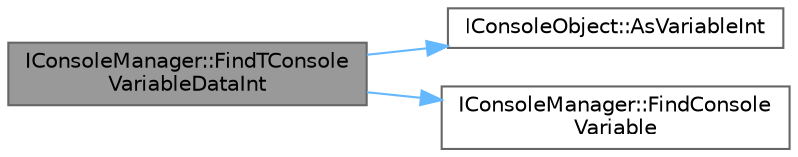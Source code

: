 digraph "IConsoleManager::FindTConsoleVariableDataInt"
{
 // INTERACTIVE_SVG=YES
 // LATEX_PDF_SIZE
  bgcolor="transparent";
  edge [fontname=Helvetica,fontsize=10,labelfontname=Helvetica,labelfontsize=10];
  node [fontname=Helvetica,fontsize=10,shape=box,height=0.2,width=0.4];
  rankdir="LR";
  Node1 [id="Node000001",label="IConsoleManager::FindTConsole\lVariableDataInt",height=0.2,width=0.4,color="gray40", fillcolor="grey60", style="filled", fontcolor="black",tooltip="Find a typed console variable (faster access to the value, no virtual function call)"];
  Node1 -> Node2 [id="edge1_Node000001_Node000002",color="steelblue1",style="solid",tooltip=" "];
  Node2 [id="Node000002",label="IConsoleObject::AsVariableInt",height=0.2,width=0.4,color="grey40", fillcolor="white", style="filled",URL="$d7/d0d/classIConsoleObject.html#ad66e3344081d69fb4822f8803353e891",tooltip=" "];
  Node1 -> Node3 [id="edge2_Node000001_Node000003",color="steelblue1",style="solid",tooltip=" "];
  Node3 [id="Node000003",label="IConsoleManager::FindConsole\lVariable",height=0.2,width=0.4,color="grey40", fillcolor="white", style="filled",URL="$d5/d29/structIConsoleManager.html#a1a6ddb4f1cd55fcabb191a3da9cbf42f",tooltip="Find a console variable."];
}
